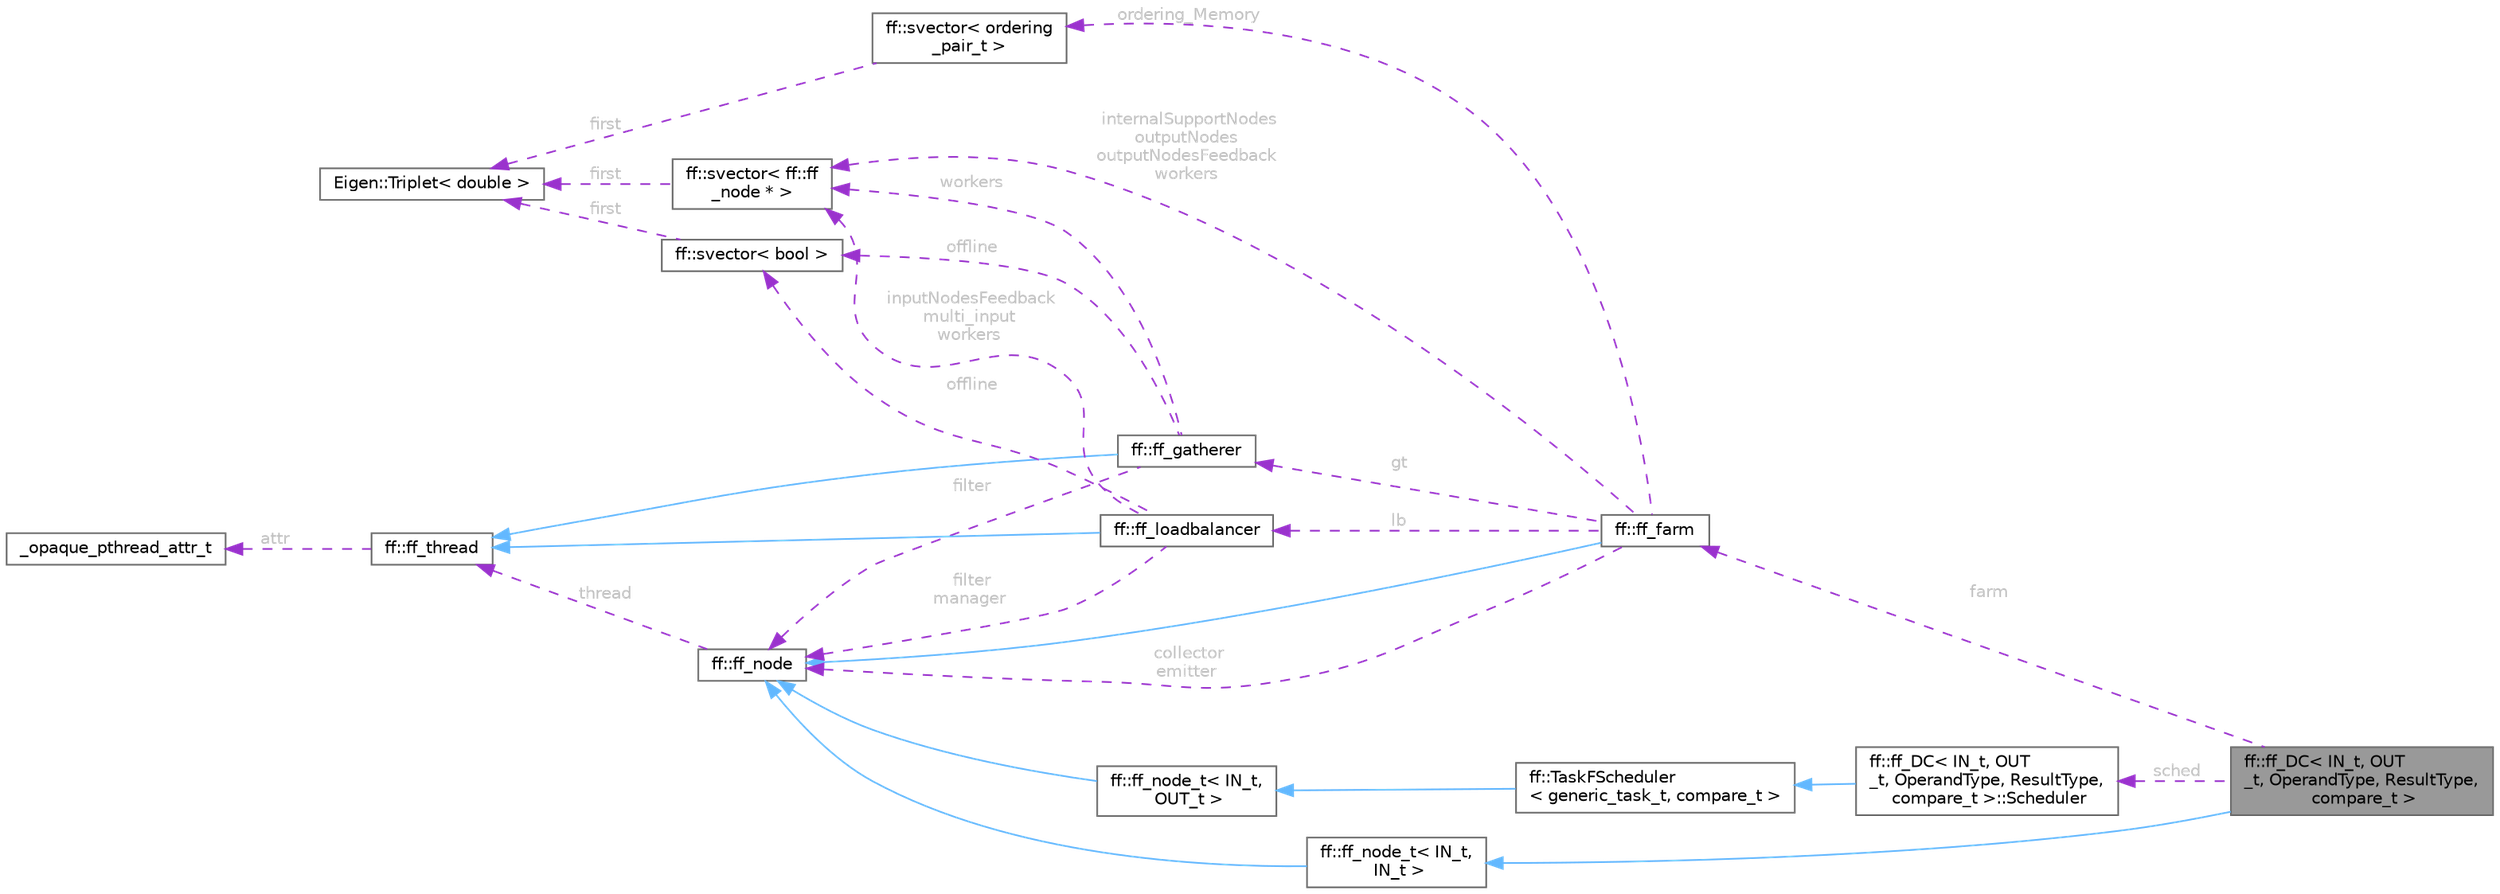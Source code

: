 digraph "ff::ff_DC&lt; IN_t, OUT_t, OperandType, ResultType, compare_t &gt;"
{
 // LATEX_PDF_SIZE
  bgcolor="transparent";
  edge [fontname=Helvetica,fontsize=10,labelfontname=Helvetica,labelfontsize=10];
  node [fontname=Helvetica,fontsize=10,shape=box,height=0.2,width=0.4];
  rankdir="LR";
  Node1 [id="Node000001",label="ff::ff_DC\< IN_t, OUT\l_t, OperandType, ResultType,\l compare_t \>",height=0.2,width=0.4,color="gray40", fillcolor="grey60", style="filled", fontcolor="black",tooltip="Macro Data Flow executor"];
  Node2 -> Node1 [id="edge1_Node000001_Node000002",dir="back",color="steelblue1",style="solid",tooltip=" "];
  Node2 [id="Node000002",label="ff::ff_node_t\< IN_t,\l IN_t \>",height=0.2,width=0.4,color="gray40", fillcolor="white", style="filled",URL="$structff_1_1ff__node__t.html",tooltip=" "];
  Node3 -> Node2 [id="edge2_Node000002_Node000003",dir="back",color="steelblue1",style="solid",tooltip=" "];
  Node3 [id="Node000003",label="ff::ff_node",height=0.2,width=0.4,color="gray40", fillcolor="white", style="filled",URL="$classff_1_1ff__node.html",tooltip="The FastFlow abstract contanier for a parallel activity (actor)."];
  Node4 -> Node3 [id="edge3_Node000003_Node000004",dir="back",color="darkorchid3",style="dashed",tooltip=" ",label=" thread",fontcolor="grey" ];
  Node4 [id="Node000004",label="ff::ff_thread",height=0.2,width=0.4,color="gray40", fillcolor="white", style="filled",URL="$classff_1_1ff__thread.html",tooltip="thread container for (leaves) ff_node"];
  Node5 -> Node4 [id="edge4_Node000004_Node000005",dir="back",color="darkorchid3",style="dashed",tooltip=" ",label=" attr",fontcolor="grey" ];
  Node5 [id="Node000005",label="_opaque_pthread_attr_t",height=0.2,width=0.4,color="gray40", fillcolor="white", style="filled",URL="$struct__opaque__pthread__attr__t.html",tooltip=" "];
  Node6 -> Node1 [id="edge5_Node000001_Node000006",dir="back",color="darkorchid3",style="dashed",tooltip=" ",label=" farm",fontcolor="grey" ];
  Node6 [id="Node000006",label="ff::ff_farm",height=0.2,width=0.4,color="gray40", fillcolor="white", style="filled",URL="$classff_1_1ff__farm.html",tooltip="The Farm skeleton, with Emitter (lb_t) and Collector (gt_t)."];
  Node3 -> Node6 [id="edge6_Node000006_Node000003",dir="back",color="steelblue1",style="solid",tooltip=" "];
  Node3 -> Node6 [id="edge7_Node000006_Node000003",dir="back",color="darkorchid3",style="dashed",tooltip=" ",label=" collector\nemitter",fontcolor="grey" ];
  Node7 -> Node6 [id="edge8_Node000006_Node000007",dir="back",color="darkorchid3",style="dashed",tooltip=" ",label=" lb",fontcolor="grey" ];
  Node7 [id="Node000007",label="ff::ff_loadbalancer",height=0.2,width=0.4,color="gray40", fillcolor="white", style="filled",URL="$classff_1_1ff__loadbalancer.html",tooltip="A class representing the Emitter node in a typical Farm skeleton."];
  Node4 -> Node7 [id="edge9_Node000007_Node000004",dir="back",color="steelblue1",style="solid",tooltip=" "];
  Node3 -> Node7 [id="edge10_Node000007_Node000003",dir="back",color="darkorchid3",style="dashed",tooltip=" ",label=" filter\nmanager",fontcolor="grey" ];
  Node8 -> Node7 [id="edge11_Node000007_Node000008",dir="back",color="darkorchid3",style="dashed",tooltip=" ",label=" inputNodesFeedback\nmulti_input\nworkers",fontcolor="grey" ];
  Node8 [id="Node000008",label="ff::svector\< ff::ff\l_node * \>",height=0.2,width=0.4,color="gray40", fillcolor="white", style="filled",URL="$classff_1_1svector.html",tooltip=" "];
  Node9 -> Node8 [id="edge12_Node000008_Node000009",dir="back",color="darkorchid3",style="dashed",tooltip=" ",label=" first",fontcolor="grey" ];
  Node9 [id="Node000009",label="Eigen::Triplet\< double \>",height=0.2,width=0.4,color="gray40", fillcolor="white", style="filled",URL="$class_eigen_1_1_triplet.html",tooltip=" "];
  Node10 -> Node7 [id="edge13_Node000007_Node000010",dir="back",color="darkorchid3",style="dashed",tooltip=" ",label=" offline",fontcolor="grey" ];
  Node10 [id="Node000010",label="ff::svector\< bool \>",height=0.2,width=0.4,color="gray40", fillcolor="white", style="filled",URL="$classff_1_1svector.html",tooltip=" "];
  Node9 -> Node10 [id="edge14_Node000010_Node000009",dir="back",color="darkorchid3",style="dashed",tooltip=" ",label=" first",fontcolor="grey" ];
  Node11 -> Node6 [id="edge15_Node000006_Node000011",dir="back",color="darkorchid3",style="dashed",tooltip=" ",label=" gt",fontcolor="grey" ];
  Node11 [id="Node000011",label="ff::ff_gatherer",height=0.2,width=0.4,color="gray40", fillcolor="white", style="filled",URL="$classff_1_1ff__gatherer.html",tooltip="A class representing the Collector node in a Farm skeleton."];
  Node4 -> Node11 [id="edge16_Node000011_Node000004",dir="back",color="steelblue1",style="solid",tooltip=" "];
  Node3 -> Node11 [id="edge17_Node000011_Node000003",dir="back",color="darkorchid3",style="dashed",tooltip=" ",label=" filter",fontcolor="grey" ];
  Node8 -> Node11 [id="edge18_Node000011_Node000008",dir="back",color="darkorchid3",style="dashed",tooltip=" ",label=" workers",fontcolor="grey" ];
  Node10 -> Node11 [id="edge19_Node000011_Node000010",dir="back",color="darkorchid3",style="dashed",tooltip=" ",label=" offline",fontcolor="grey" ];
  Node8 -> Node6 [id="edge20_Node000006_Node000008",dir="back",color="darkorchid3",style="dashed",tooltip=" ",label=" internalSupportNodes\noutputNodes\noutputNodesFeedback\nworkers",fontcolor="grey" ];
  Node12 -> Node6 [id="edge21_Node000006_Node000012",dir="back",color="darkorchid3",style="dashed",tooltip=" ",label=" ordering_Memory",fontcolor="grey" ];
  Node12 [id="Node000012",label="ff::svector\< ordering\l_pair_t \>",height=0.2,width=0.4,color="gray40", fillcolor="white", style="filled",URL="$classff_1_1svector.html",tooltip=" "];
  Node9 -> Node12 [id="edge22_Node000012_Node000009",dir="back",color="darkorchid3",style="dashed",tooltip=" ",label=" first",fontcolor="grey" ];
  Node13 -> Node1 [id="edge23_Node000001_Node000013",dir="back",color="darkorchid3",style="dashed",tooltip=" ",label=" sched",fontcolor="grey" ];
  Node13 [id="Node000013",label="ff::ff_DC\< IN_t, OUT\l_t, OperandType, ResultType,\l compare_t \>::Scheduler",height=0.2,width=0.4,color="gray40", fillcolor="white", style="filled",URL="$classff_1_1ff___d_c_1_1_scheduler.html",tooltip=" "];
  Node14 -> Node13 [id="edge24_Node000013_Node000014",dir="back",color="steelblue1",style="solid",tooltip=" "];
  Node14 [id="Node000014",label="ff::TaskFScheduler\l\< generic_task_t, compare_t \>",height=0.2,width=0.4,color="gray40", fillcolor="white", style="filled",URL="$classff_1_1_task_f_scheduler.html",tooltip=" "];
  Node15 -> Node14 [id="edge25_Node000014_Node000015",dir="back",color="steelblue1",style="solid",tooltip=" "];
  Node15 [id="Node000015",label="ff::ff_node_t\< IN_t,\l OUT_t \>",height=0.2,width=0.4,color="gray40", fillcolor="white", style="filled",URL="$structff_1_1ff__node__t.html",tooltip=" "];
  Node3 -> Node15 [id="edge26_Node000015_Node000003",dir="back",color="steelblue1",style="solid",tooltip=" "];
}
